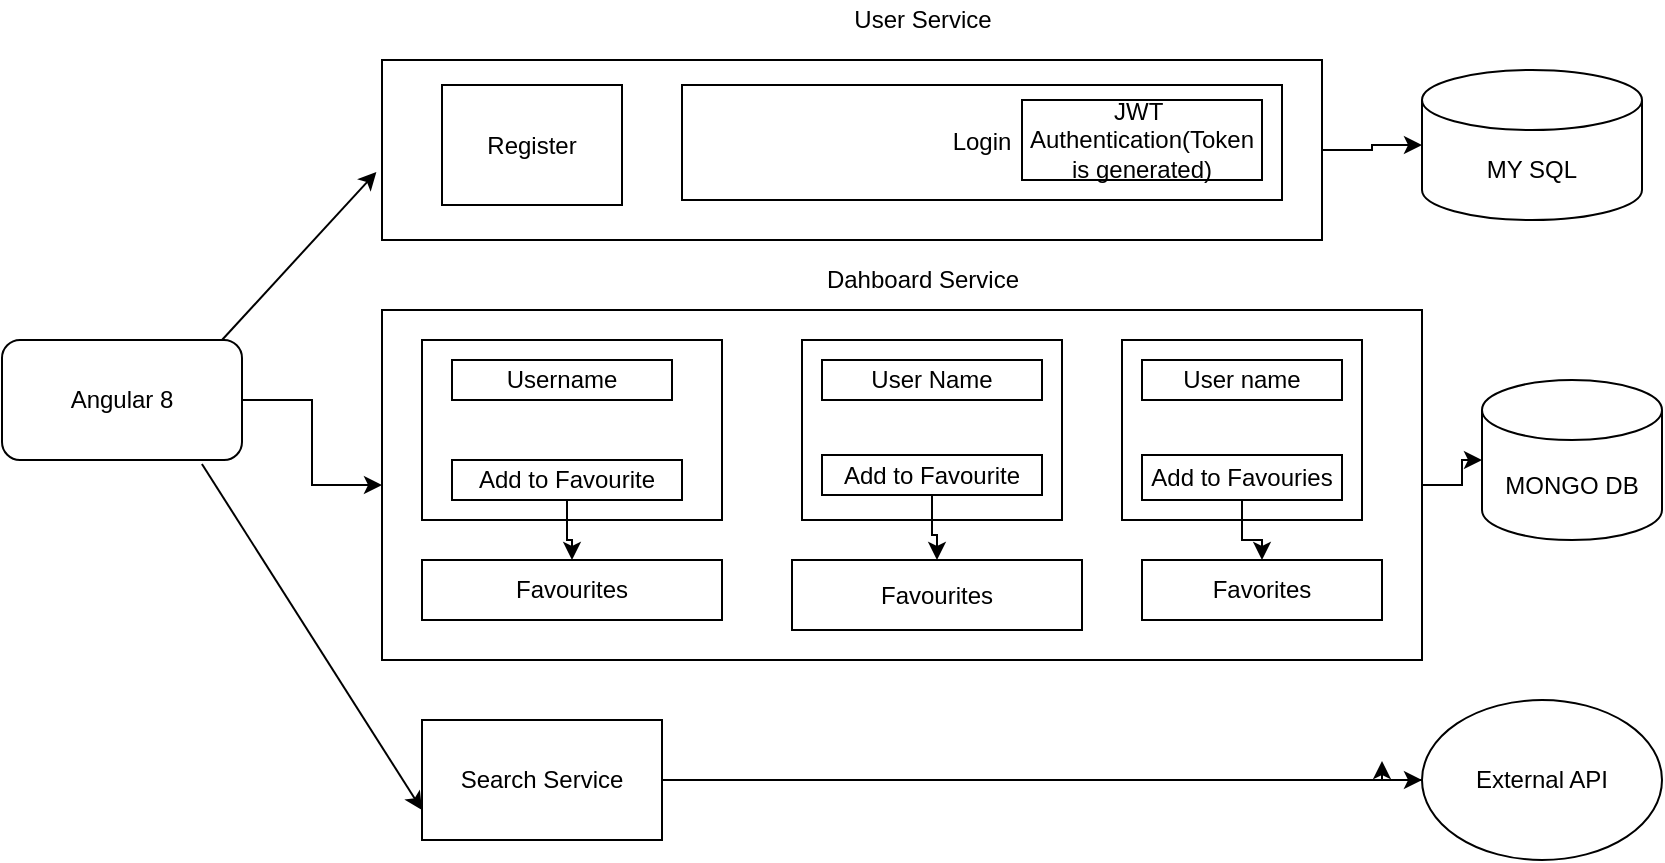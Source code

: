 <mxfile version="14.0.3" type="github">
  <diagram id="R2lEEEUBdFMjLlhIrx00" name="Page-1">
    <mxGraphModel dx="868" dy="366" grid="1" gridSize="10" guides="1" tooltips="1" connect="1" arrows="1" fold="1" page="1" pageScale="1" pageWidth="850" pageHeight="1100" math="0" shadow="0" extFonts="Permanent Marker^https://fonts.googleapis.com/css?family=Permanent+Marker">
      <root>
        <mxCell id="0" />
        <mxCell id="1" parent="0" />
        <mxCell id="iFOtsC4pIMYDBiGq_Q-d-28" value="" style="edgeStyle=orthogonalEdgeStyle;rounded=0;orthogonalLoop=1;jettySize=auto;html=1;" edge="1" parent="1" source="iFOtsC4pIMYDBiGq_Q-d-1" target="iFOtsC4pIMYDBiGq_Q-d-3">
          <mxGeometry relative="1" as="geometry" />
        </mxCell>
        <mxCell id="iFOtsC4pIMYDBiGq_Q-d-1" value="Angular 8" style="rounded=1;whiteSpace=wrap;html=1;" vertex="1" parent="1">
          <mxGeometry x="10" y="190" width="120" height="60" as="geometry" />
        </mxCell>
        <mxCell id="iFOtsC4pIMYDBiGq_Q-d-27" style="edgeStyle=orthogonalEdgeStyle;rounded=0;orthogonalLoop=1;jettySize=auto;html=1;entryX=0;entryY=0.5;entryDx=0;entryDy=0;entryPerimeter=0;" edge="1" parent="1" source="iFOtsC4pIMYDBiGq_Q-d-2" target="iFOtsC4pIMYDBiGq_Q-d-5">
          <mxGeometry relative="1" as="geometry" />
        </mxCell>
        <mxCell id="iFOtsC4pIMYDBiGq_Q-d-2" value="" style="rounded=0;whiteSpace=wrap;html=1;" vertex="1" parent="1">
          <mxGeometry x="200" y="50" width="470" height="90" as="geometry" />
        </mxCell>
        <mxCell id="iFOtsC4pIMYDBiGq_Q-d-26" style="edgeStyle=orthogonalEdgeStyle;rounded=0;orthogonalLoop=1;jettySize=auto;html=1;entryX=0;entryY=0.5;entryDx=0;entryDy=0;entryPerimeter=0;" edge="1" parent="1" source="iFOtsC4pIMYDBiGq_Q-d-3" target="iFOtsC4pIMYDBiGq_Q-d-22">
          <mxGeometry relative="1" as="geometry" />
        </mxCell>
        <mxCell id="iFOtsC4pIMYDBiGq_Q-d-3" value="" style="rounded=0;whiteSpace=wrap;html=1;" vertex="1" parent="1">
          <mxGeometry x="200" y="175" width="520" height="175" as="geometry" />
        </mxCell>
        <mxCell id="iFOtsC4pIMYDBiGq_Q-d-24" style="edgeStyle=orthogonalEdgeStyle;rounded=0;orthogonalLoop=1;jettySize=auto;html=1;entryX=0;entryY=0.5;entryDx=0;entryDy=0;" edge="1" parent="1" source="iFOtsC4pIMYDBiGq_Q-d-4" target="iFOtsC4pIMYDBiGq_Q-d-23">
          <mxGeometry relative="1" as="geometry" />
        </mxCell>
        <mxCell id="iFOtsC4pIMYDBiGq_Q-d-4" value="Search Service" style="rounded=0;whiteSpace=wrap;html=1;" vertex="1" parent="1">
          <mxGeometry x="220" y="380" width="120" height="60" as="geometry" />
        </mxCell>
        <mxCell id="iFOtsC4pIMYDBiGq_Q-d-5" value="MY SQL" style="shape=cylinder3;whiteSpace=wrap;html=1;boundedLbl=1;backgroundOutline=1;size=15;" vertex="1" parent="1">
          <mxGeometry x="720" y="55" width="110" height="75" as="geometry" />
        </mxCell>
        <mxCell id="iFOtsC4pIMYDBiGq_Q-d-11" value="Login" style="rounded=0;whiteSpace=wrap;html=1;" vertex="1" parent="1">
          <mxGeometry x="350" y="62.5" width="300" height="57.5" as="geometry" />
        </mxCell>
        <mxCell id="iFOtsC4pIMYDBiGq_Q-d-12" value="Register" style="rounded=0;whiteSpace=wrap;html=1;" vertex="1" parent="1">
          <mxGeometry x="230" y="62.5" width="90" height="60" as="geometry" />
        </mxCell>
        <mxCell id="iFOtsC4pIMYDBiGq_Q-d-13" value="User Service" style="text;html=1;align=center;verticalAlign=middle;resizable=0;points=[];autosize=1;" vertex="1" parent="1">
          <mxGeometry x="430" y="20" width="80" height="20" as="geometry" />
        </mxCell>
        <mxCell id="iFOtsC4pIMYDBiGq_Q-d-15" value="JWT&amp;nbsp;&lt;br&gt;Authentication(Token is generated)" style="rounded=0;whiteSpace=wrap;html=1;" vertex="1" parent="1">
          <mxGeometry x="520" y="70" width="120" height="40" as="geometry" />
        </mxCell>
        <mxCell id="iFOtsC4pIMYDBiGq_Q-d-17" value="Favourites" style="rounded=0;whiteSpace=wrap;html=1;" vertex="1" parent="1">
          <mxGeometry x="220" y="300" width="150" height="30" as="geometry" />
        </mxCell>
        <mxCell id="iFOtsC4pIMYDBiGq_Q-d-18" value="Dahboard Service" style="text;html=1;align=center;verticalAlign=middle;resizable=0;points=[];autosize=1;" vertex="1" parent="1">
          <mxGeometry x="415" y="150" width="110" height="20" as="geometry" />
        </mxCell>
        <mxCell id="iFOtsC4pIMYDBiGq_Q-d-22" value="MONGO DB" style="shape=cylinder3;whiteSpace=wrap;html=1;boundedLbl=1;backgroundOutline=1;size=15;" vertex="1" parent="1">
          <mxGeometry x="750" y="210" width="90" height="80" as="geometry" />
        </mxCell>
        <mxCell id="iFOtsC4pIMYDBiGq_Q-d-31" style="edgeStyle=orthogonalEdgeStyle;rounded=0;orthogonalLoop=1;jettySize=auto;html=1;" edge="1" parent="1" source="iFOtsC4pIMYDBiGq_Q-d-23">
          <mxGeometry relative="1" as="geometry">
            <mxPoint x="700" y="400" as="targetPoint" />
          </mxGeometry>
        </mxCell>
        <mxCell id="iFOtsC4pIMYDBiGq_Q-d-23" value="External API" style="ellipse;whiteSpace=wrap;html=1;" vertex="1" parent="1">
          <mxGeometry x="720" y="370" width="120" height="80" as="geometry" />
        </mxCell>
        <mxCell id="iFOtsC4pIMYDBiGq_Q-d-29" value="" style="endArrow=classic;html=1;entryX=-0.006;entryY=0.622;entryDx=0;entryDy=0;entryPerimeter=0;" edge="1" parent="1" target="iFOtsC4pIMYDBiGq_Q-d-2">
          <mxGeometry width="50" height="50" relative="1" as="geometry">
            <mxPoint x="120" y="190" as="sourcePoint" />
            <mxPoint x="170" y="140" as="targetPoint" />
          </mxGeometry>
        </mxCell>
        <mxCell id="iFOtsC4pIMYDBiGq_Q-d-30" value="" style="endArrow=classic;html=1;entryX=0;entryY=0.75;entryDx=0;entryDy=0;exitX=0.833;exitY=1.033;exitDx=0;exitDy=0;exitPerimeter=0;" edge="1" parent="1" source="iFOtsC4pIMYDBiGq_Q-d-1" target="iFOtsC4pIMYDBiGq_Q-d-4">
          <mxGeometry width="50" height="50" relative="1" as="geometry">
            <mxPoint x="140" y="355" as="sourcePoint" />
            <mxPoint x="190" y="305" as="targetPoint" />
            <Array as="points" />
          </mxGeometry>
        </mxCell>
        <mxCell id="iFOtsC4pIMYDBiGq_Q-d-32" value="" style="rounded=0;whiteSpace=wrap;html=1;" vertex="1" parent="1">
          <mxGeometry x="220" y="190" width="150" height="90" as="geometry" />
        </mxCell>
        <mxCell id="iFOtsC4pIMYDBiGq_Q-d-43" value="" style="edgeStyle=orthogonalEdgeStyle;rounded=0;orthogonalLoop=1;jettySize=auto;html=1;" edge="1" parent="1" source="iFOtsC4pIMYDBiGq_Q-d-33" target="iFOtsC4pIMYDBiGq_Q-d-17">
          <mxGeometry relative="1" as="geometry" />
        </mxCell>
        <mxCell id="iFOtsC4pIMYDBiGq_Q-d-33" value="Add to Favourite" style="rounded=0;whiteSpace=wrap;html=1;" vertex="1" parent="1">
          <mxGeometry x="235" y="250" width="115" height="20" as="geometry" />
        </mxCell>
        <mxCell id="iFOtsC4pIMYDBiGq_Q-d-34" value="Username" style="rounded=0;whiteSpace=wrap;html=1;" vertex="1" parent="1">
          <mxGeometry x="235" y="200" width="110" height="20" as="geometry" />
        </mxCell>
        <mxCell id="iFOtsC4pIMYDBiGq_Q-d-35" value="" style="rounded=0;whiteSpace=wrap;html=1;" vertex="1" parent="1">
          <mxGeometry x="410" y="190" width="130" height="90" as="geometry" />
        </mxCell>
        <mxCell id="iFOtsC4pIMYDBiGq_Q-d-36" value="User Name" style="rounded=0;whiteSpace=wrap;html=1;" vertex="1" parent="1">
          <mxGeometry x="420" y="200" width="110" height="20" as="geometry" />
        </mxCell>
        <mxCell id="iFOtsC4pIMYDBiGq_Q-d-44" value="" style="edgeStyle=orthogonalEdgeStyle;rounded=0;orthogonalLoop=1;jettySize=auto;html=1;" edge="1" parent="1" source="iFOtsC4pIMYDBiGq_Q-d-37" target="iFOtsC4pIMYDBiGq_Q-d-38">
          <mxGeometry relative="1" as="geometry" />
        </mxCell>
        <mxCell id="iFOtsC4pIMYDBiGq_Q-d-37" value="Add to Favourite" style="rounded=0;whiteSpace=wrap;html=1;" vertex="1" parent="1">
          <mxGeometry x="420" y="247.5" width="110" height="20" as="geometry" />
        </mxCell>
        <mxCell id="iFOtsC4pIMYDBiGq_Q-d-38" value="Favourites" style="rounded=0;whiteSpace=wrap;html=1;" vertex="1" parent="1">
          <mxGeometry x="405" y="300" width="145" height="35" as="geometry" />
        </mxCell>
        <mxCell id="iFOtsC4pIMYDBiGq_Q-d-39" value="" style="rounded=0;whiteSpace=wrap;html=1;" vertex="1" parent="1">
          <mxGeometry x="570" y="190" width="120" height="90" as="geometry" />
        </mxCell>
        <mxCell id="iFOtsC4pIMYDBiGq_Q-d-40" value="User name" style="rounded=0;whiteSpace=wrap;html=1;" vertex="1" parent="1">
          <mxGeometry x="580" y="200" width="100" height="20" as="geometry" />
        </mxCell>
        <mxCell id="iFOtsC4pIMYDBiGq_Q-d-45" value="" style="edgeStyle=orthogonalEdgeStyle;rounded=0;orthogonalLoop=1;jettySize=auto;html=1;" edge="1" parent="1" source="iFOtsC4pIMYDBiGq_Q-d-41" target="iFOtsC4pIMYDBiGq_Q-d-42">
          <mxGeometry relative="1" as="geometry" />
        </mxCell>
        <mxCell id="iFOtsC4pIMYDBiGq_Q-d-41" value="Add to Favouries" style="rounded=0;whiteSpace=wrap;html=1;" vertex="1" parent="1">
          <mxGeometry x="580" y="247.5" width="100" height="22.5" as="geometry" />
        </mxCell>
        <mxCell id="iFOtsC4pIMYDBiGq_Q-d-42" value="Favorites" style="rounded=0;whiteSpace=wrap;html=1;" vertex="1" parent="1">
          <mxGeometry x="580" y="300" width="120" height="30" as="geometry" />
        </mxCell>
      </root>
    </mxGraphModel>
  </diagram>
</mxfile>
